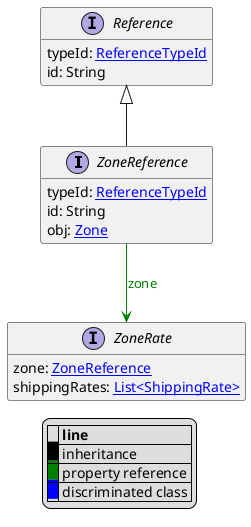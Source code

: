 @startuml

hide empty fields
hide empty methods
legend
|= |= line |
|<back:black>   </back>| inheritance |
|<back:green>   </back>| property reference |
|<back:blue>   </back>| discriminated class |
endlegend
interface ZoneReference [[ZoneReference.svg]] extends Reference {
    typeId: [[ReferenceTypeId.svg ReferenceTypeId]]
    id: String
    obj: [[Zone.svg Zone]]
}
interface Reference [[Reference.svg]]  {
    typeId: [[ReferenceTypeId.svg ReferenceTypeId]]
    id: String
}


interface ZoneRate [[ZoneRate.svg]]  {
    zone: [[ZoneReference.svg ZoneReference]]
    shippingRates: [[ShippingRate.svg List<ShippingRate>]]
}

ZoneReference --> ZoneRate #green;text:green : "zone"
@enduml
